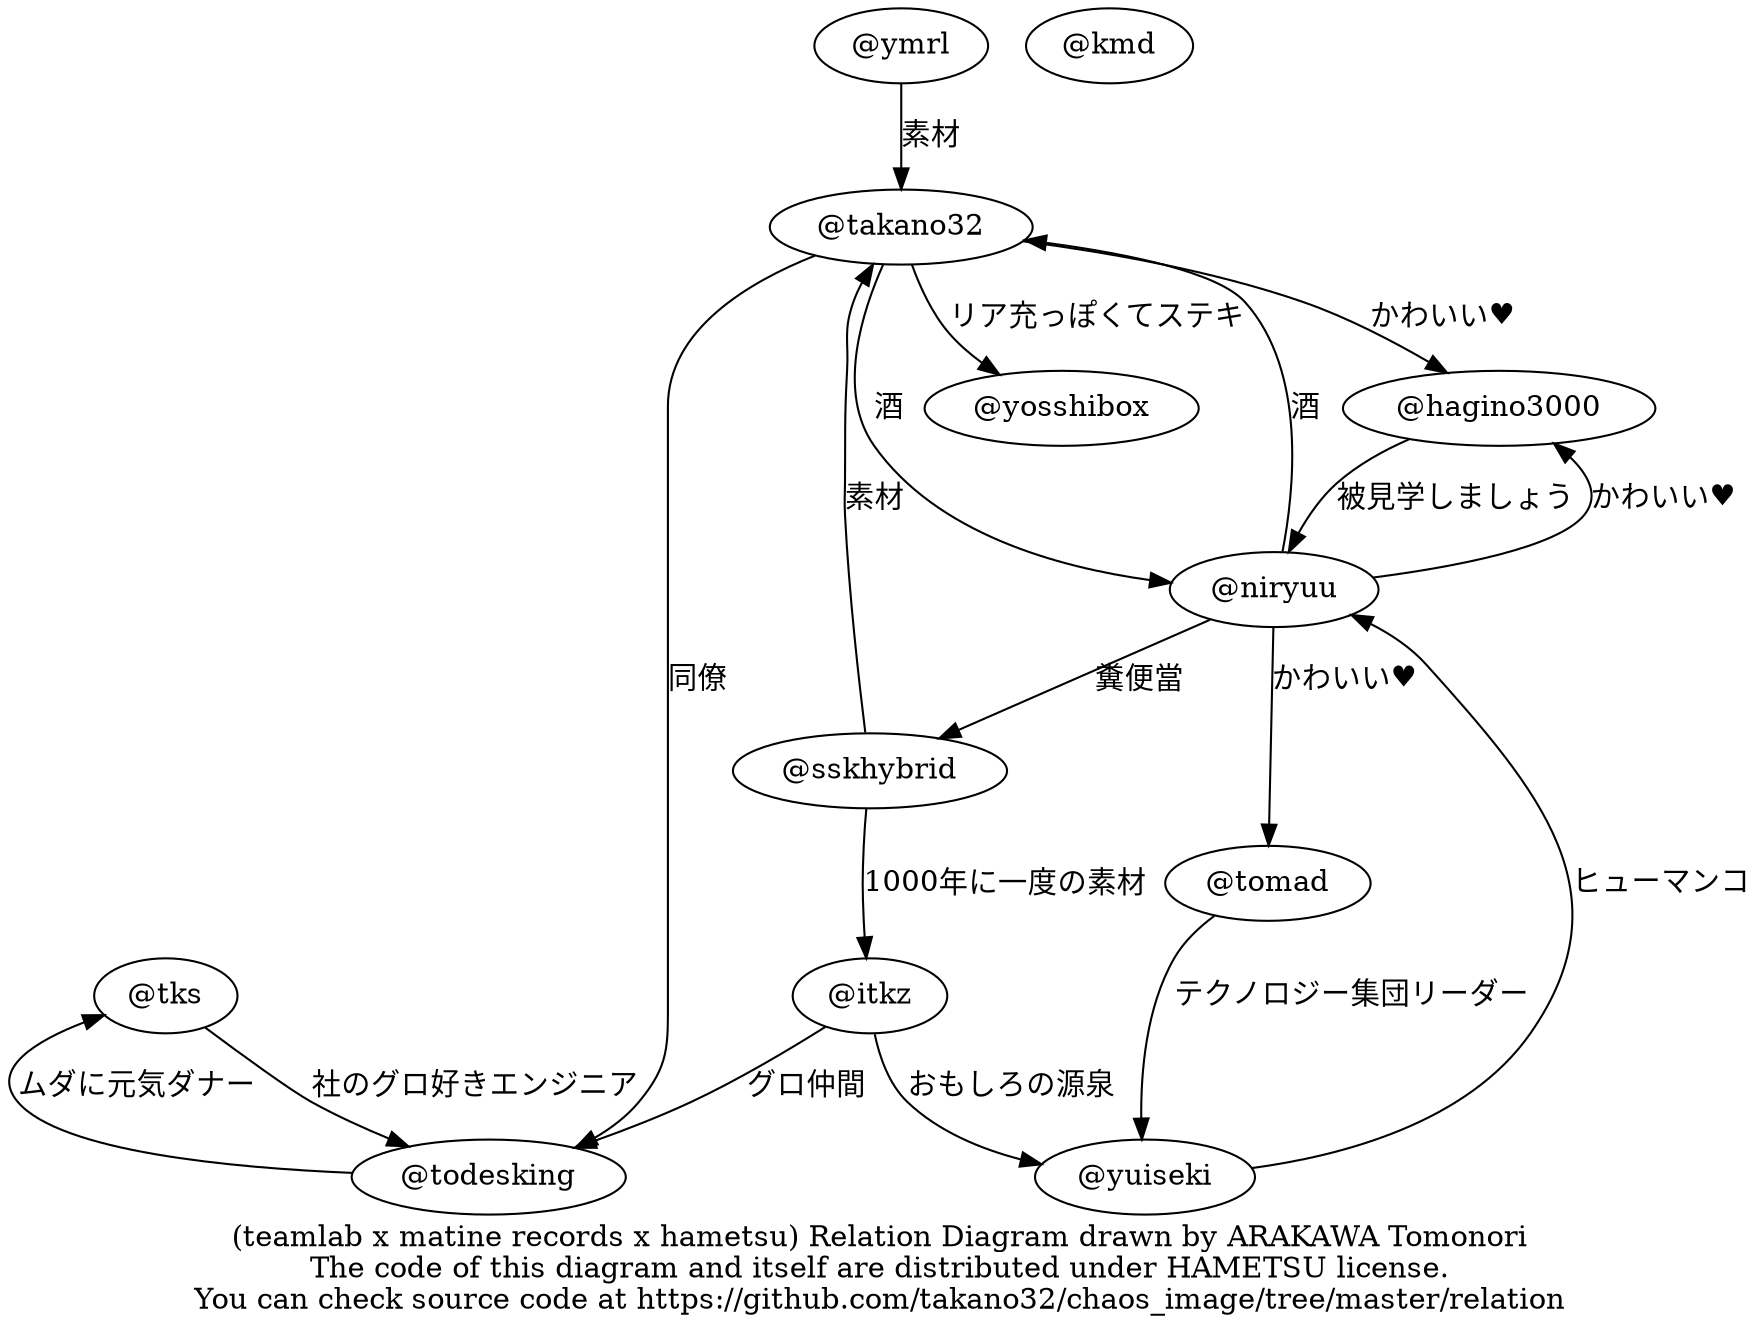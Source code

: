 digraph Hameatsudo {
  graph [concentrate = true];
  overlap=orthoxy;
  "@tks" -> "@todesking" [label = "社のグロ好きエンジニア"];
  "@takano32" -> "@todesking" [label = "同僚"];
  "@takano32" -> "@hagino3000" [label = "かわいい♥"];
  "@takano32" -> "@niryuu" [label = "酒"];
  "@takano32" -> "@yosshibox" [label = "リア充っぽくてステキ"];
  "@todesking" -> "@tks" [label = "ムダに元気ダナー"];
  "@tomad" -> "@yuiseki" [label = "テクノロジー集団リーダー"];
  "@yosshibox"
  "@sskhybrid" -> "@itkz" [label = "1000年に一度の素材"];
  "@sskhybrid" -> "@takano32" [label = "素材"];
  "@ymrl" -> "@takano32" [label = "素材"];
  "@niryuu" -> "@hagino3000" [label = "かわいい♥"];
  "@niryuu" -> "@tomad" [label = "かわいい♥"];
  "@niryuu" -> "@takano32" [label = "酒"];
  "@niryuu" -> "@sskhybrid" [label = "糞便當"];
  "@itkz" -> "@todesking" [label = "グロ仲間"];
  "@itkz" -> "@yuiseki" [label = "おもしろの源泉"];
  "@yuiseki" -> "@niryuu" [label = "ヒューマンコ"];
  "@hagino3000" -> "@niryuu" [label = "被見学しましょう"];
  "@kmd"
  label = "(teamlab x matine records x hametsu) Relation Diagram drawn by ARAKAWA Tomonori\nThe code of this diagram and itself are distributed under HAMETSU license.\nYou can check source code at https://github.com/takano32/chaos_image/tree/master/relation";
}

